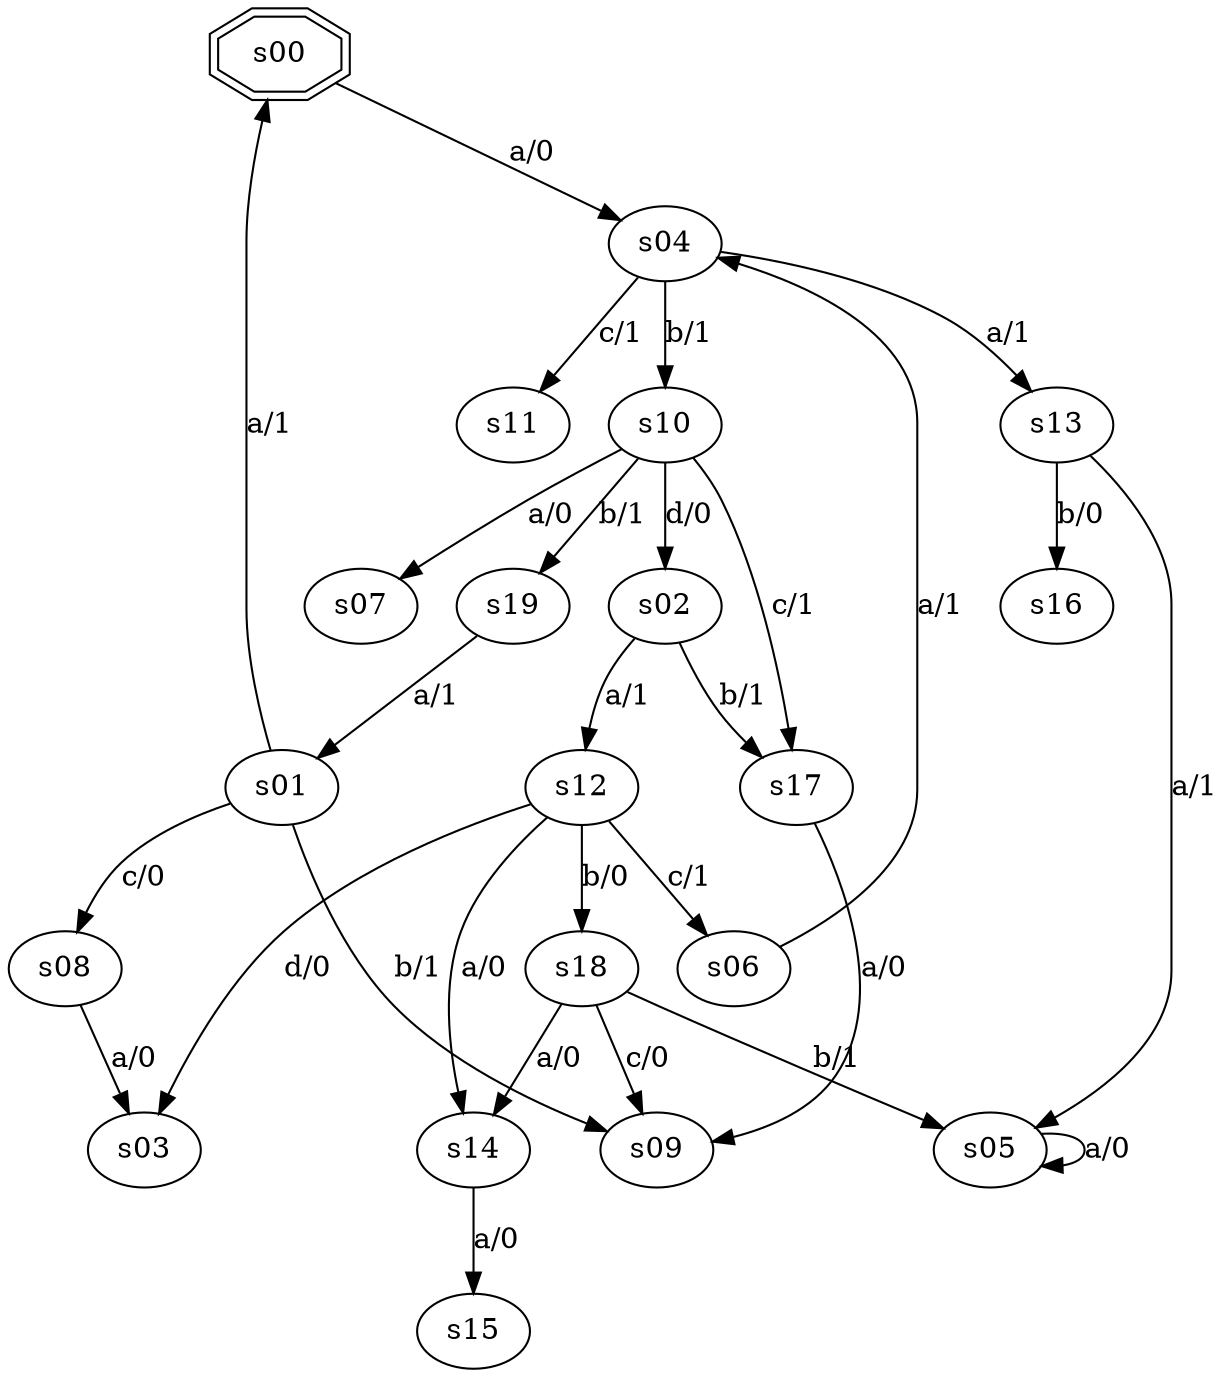 digraph graph_039 {
	s00 -> s04 [label="a/0"];
	s01 -> s00 [label="a/1"];
	s01 -> s09 [label="b/1"];
	s01 -> s08 [label="c/0"];
	s02 -> s12 [label="a/1"];
	s02 -> s17 [label="b/1"];
	s04 -> s13 [label="a/1"];
	s04 -> s10 [label="b/1"];
	s04 -> s11 [label="c/1"];
	s05 -> s05 [label="a/0"];
	s06 -> s04 [label="a/1"];
	s08 -> s03 [label="a/0"];
	s10 -> s07 [label="a/0"];
	s10 -> s19 [label="b/1"];
	s10 -> s17 [label="c/1"];
	s10 -> s02 [label="d/0"];
	s12 -> s14 [label="a/0"];
	s12 -> s18 [label="b/0"];
	s12 -> s06 [label="c/1"];
	s12 -> s03 [label="d/0"];
	s13 -> s05 [label="a/1"];
	s13 -> s16 [label="b/0"];
	s14 -> s15 [label="a/0"];
	s17 -> s09 [label="a/0"];
	s18 -> s14 [label="a/0"];
	s18 -> s05 [label="b/1"];
	s18 -> s09 [label="c/0"];
	s19 -> s01 [label="a/1"];
	s00 [shape=doubleoctagon];
}